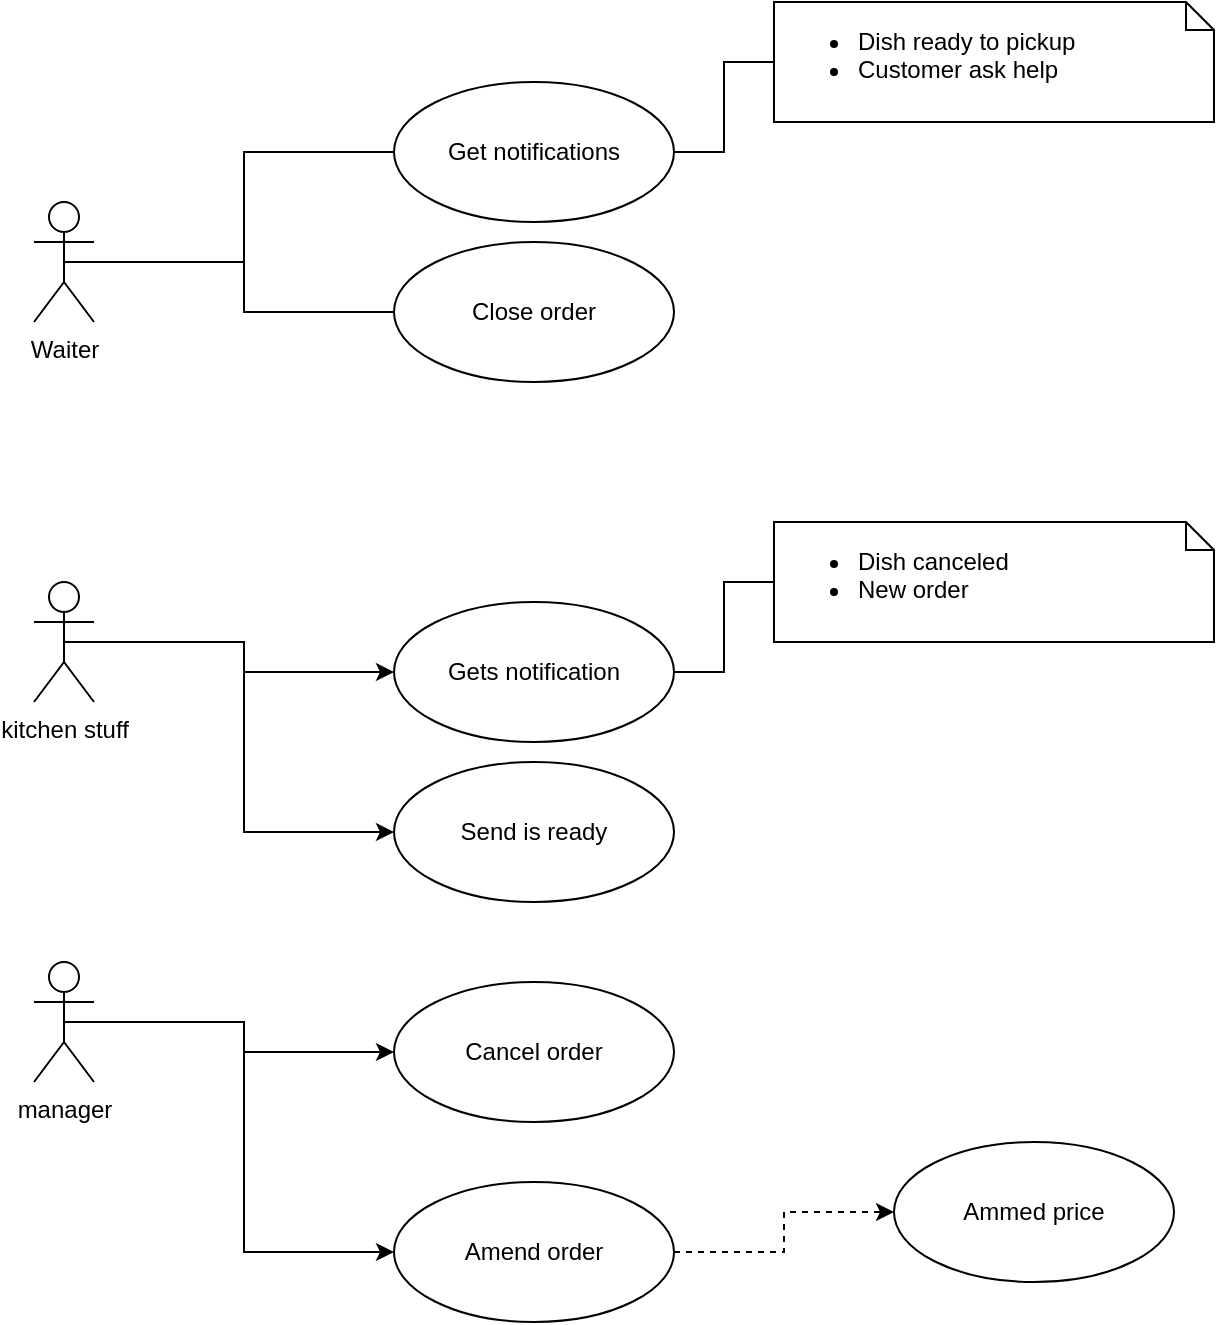 <mxfile version="12.4.3" type="github" pages="1">
  <diagram id="bZbynFmD3UcyFKQ3zI5N" name="Page-1">
    <mxGraphModel dx="1352" dy="808" grid="1" gridSize="10" guides="1" tooltips="1" connect="1" arrows="1" fold="1" page="1" pageScale="1" pageWidth="850" pageHeight="1100" math="0" shadow="0">
      <root>
        <mxCell id="0"/>
        <mxCell id="1" parent="0"/>
        <mxCell id="xdZPvJ2G_5iqDwgyzx6w-9" style="edgeStyle=orthogonalEdgeStyle;rounded=0;orthogonalLoop=1;jettySize=auto;html=1;exitX=0.5;exitY=0.5;exitDx=0;exitDy=0;exitPerimeter=0;entryX=0;entryY=0.5;entryDx=0;entryDy=0;endArrow=none;endFill=0;" edge="1" parent="1" source="xdZPvJ2G_5iqDwgyzx6w-1" target="xdZPvJ2G_5iqDwgyzx6w-4">
          <mxGeometry relative="1" as="geometry"/>
        </mxCell>
        <mxCell id="xdZPvJ2G_5iqDwgyzx6w-10" style="edgeStyle=orthogonalEdgeStyle;rounded=0;orthogonalLoop=1;jettySize=auto;html=1;exitX=0.5;exitY=0.5;exitDx=0;exitDy=0;exitPerimeter=0;endArrow=none;endFill=0;" edge="1" parent="1" source="xdZPvJ2G_5iqDwgyzx6w-1" target="xdZPvJ2G_5iqDwgyzx6w-5">
          <mxGeometry relative="1" as="geometry"/>
        </mxCell>
        <mxCell id="xdZPvJ2G_5iqDwgyzx6w-1" value="Waiter" style="shape=umlActor;verticalLabelPosition=bottom;labelBackgroundColor=#ffffff;verticalAlign=top;html=1;" vertex="1" parent="1">
          <mxGeometry x="130" y="110" width="30" height="60" as="geometry"/>
        </mxCell>
        <mxCell id="xdZPvJ2G_5iqDwgyzx6w-15" style="edgeStyle=orthogonalEdgeStyle;rounded=0;orthogonalLoop=1;jettySize=auto;html=1;exitX=0.5;exitY=0.5;exitDx=0;exitDy=0;exitPerimeter=0;endArrow=classic;endFill=1;" edge="1" parent="1" source="xdZPvJ2G_5iqDwgyzx6w-2" target="xdZPvJ2G_5iqDwgyzx6w-12">
          <mxGeometry relative="1" as="geometry"/>
        </mxCell>
        <mxCell id="xdZPvJ2G_5iqDwgyzx6w-17" style="edgeStyle=orthogonalEdgeStyle;rounded=0;orthogonalLoop=1;jettySize=auto;html=1;exitX=0.5;exitY=0.5;exitDx=0;exitDy=0;exitPerimeter=0;entryX=0;entryY=0.5;entryDx=0;entryDy=0;endArrow=classic;endFill=1;" edge="1" parent="1" source="xdZPvJ2G_5iqDwgyzx6w-2" target="xdZPvJ2G_5iqDwgyzx6w-16">
          <mxGeometry relative="1" as="geometry"/>
        </mxCell>
        <mxCell id="xdZPvJ2G_5iqDwgyzx6w-2" value="kitchen stuff" style="shape=umlActor;verticalLabelPosition=bottom;labelBackgroundColor=#ffffff;verticalAlign=top;html=1;" vertex="1" parent="1">
          <mxGeometry x="130" y="300" width="30" height="60" as="geometry"/>
        </mxCell>
        <mxCell id="xdZPvJ2G_5iqDwgyzx6w-19" style="edgeStyle=orthogonalEdgeStyle;rounded=0;orthogonalLoop=1;jettySize=auto;html=1;exitX=0.5;exitY=0.5;exitDx=0;exitDy=0;exitPerimeter=0;entryX=0;entryY=0.5;entryDx=0;entryDy=0;endArrow=classic;endFill=1;" edge="1" parent="1" source="xdZPvJ2G_5iqDwgyzx6w-3" target="xdZPvJ2G_5iqDwgyzx6w-18">
          <mxGeometry relative="1" as="geometry"/>
        </mxCell>
        <mxCell id="xdZPvJ2G_5iqDwgyzx6w-21" style="edgeStyle=orthogonalEdgeStyle;rounded=0;orthogonalLoop=1;jettySize=auto;html=1;exitX=0.5;exitY=0.5;exitDx=0;exitDy=0;exitPerimeter=0;entryX=0;entryY=0.5;entryDx=0;entryDy=0;endArrow=classic;endFill=1;" edge="1" parent="1" source="xdZPvJ2G_5iqDwgyzx6w-3" target="xdZPvJ2G_5iqDwgyzx6w-20">
          <mxGeometry relative="1" as="geometry"/>
        </mxCell>
        <mxCell id="xdZPvJ2G_5iqDwgyzx6w-3" value="manager" style="shape=umlActor;verticalLabelPosition=bottom;labelBackgroundColor=#ffffff;verticalAlign=top;html=1;" vertex="1" parent="1">
          <mxGeometry x="130" y="490" width="30" height="60" as="geometry"/>
        </mxCell>
        <mxCell id="xdZPvJ2G_5iqDwgyzx6w-8" style="edgeStyle=orthogonalEdgeStyle;rounded=0;orthogonalLoop=1;jettySize=auto;html=1;exitX=1;exitY=0.5;exitDx=0;exitDy=0;endArrow=none;endFill=0;" edge="1" parent="1" source="xdZPvJ2G_5iqDwgyzx6w-4" target="xdZPvJ2G_5iqDwgyzx6w-7">
          <mxGeometry relative="1" as="geometry"/>
        </mxCell>
        <mxCell id="xdZPvJ2G_5iqDwgyzx6w-4" value="Get notifications " style="ellipse;whiteSpace=wrap;html=1;" vertex="1" parent="1">
          <mxGeometry x="310" y="50" width="140" height="70" as="geometry"/>
        </mxCell>
        <mxCell id="xdZPvJ2G_5iqDwgyzx6w-5" value="Close order" style="ellipse;whiteSpace=wrap;html=1;" vertex="1" parent="1">
          <mxGeometry x="310" y="130" width="140" height="70" as="geometry"/>
        </mxCell>
        <mxCell id="xdZPvJ2G_5iqDwgyzx6w-7" value="&lt;ul&gt;&lt;li&gt;Dish ready to pickup&lt;/li&gt;&lt;li&gt;Customer ask help&lt;br&gt;&lt;/li&gt;&lt;/ul&gt;" style="shape=note;whiteSpace=wrap;html=1;size=14;verticalAlign=top;align=left;spacingTop=-6;" vertex="1" parent="1">
          <mxGeometry x="500" y="10" width="220" height="60" as="geometry"/>
        </mxCell>
        <mxCell id="xdZPvJ2G_5iqDwgyzx6w-14" style="edgeStyle=orthogonalEdgeStyle;rounded=0;orthogonalLoop=1;jettySize=auto;html=1;exitX=1;exitY=0.5;exitDx=0;exitDy=0;endArrow=none;endFill=0;" edge="1" parent="1" source="xdZPvJ2G_5iqDwgyzx6w-12" target="xdZPvJ2G_5iqDwgyzx6w-13">
          <mxGeometry relative="1" as="geometry"/>
        </mxCell>
        <mxCell id="xdZPvJ2G_5iqDwgyzx6w-12" value="Gets notification" style="ellipse;whiteSpace=wrap;html=1;" vertex="1" parent="1">
          <mxGeometry x="310" y="310" width="140" height="70" as="geometry"/>
        </mxCell>
        <mxCell id="xdZPvJ2G_5iqDwgyzx6w-13" value="&lt;ul&gt;&lt;li&gt;Dish canceled&lt;/li&gt;&lt;li&gt;New order&lt;br&gt;&lt;/li&gt;&lt;/ul&gt;" style="shape=note;whiteSpace=wrap;html=1;size=14;verticalAlign=top;align=left;spacingTop=-6;" vertex="1" parent="1">
          <mxGeometry x="500" y="270" width="220" height="60" as="geometry"/>
        </mxCell>
        <mxCell id="xdZPvJ2G_5iqDwgyzx6w-16" value="Send is ready" style="ellipse;whiteSpace=wrap;html=1;" vertex="1" parent="1">
          <mxGeometry x="310" y="390" width="140" height="70" as="geometry"/>
        </mxCell>
        <mxCell id="xdZPvJ2G_5iqDwgyzx6w-18" value="Cancel order" style="ellipse;whiteSpace=wrap;html=1;" vertex="1" parent="1">
          <mxGeometry x="310" y="500" width="140" height="70" as="geometry"/>
        </mxCell>
        <mxCell id="xdZPvJ2G_5iqDwgyzx6w-23" style="edgeStyle=orthogonalEdgeStyle;rounded=0;orthogonalLoop=1;jettySize=auto;html=1;exitX=1;exitY=0.5;exitDx=0;exitDy=0;entryX=0;entryY=0.5;entryDx=0;entryDy=0;endArrow=classic;endFill=1;startArrow=none;startFill=0;dashed=1;" edge="1" parent="1" source="xdZPvJ2G_5iqDwgyzx6w-20" target="xdZPvJ2G_5iqDwgyzx6w-22">
          <mxGeometry relative="1" as="geometry"/>
        </mxCell>
        <mxCell id="xdZPvJ2G_5iqDwgyzx6w-20" value="Amend order" style="ellipse;whiteSpace=wrap;html=1;" vertex="1" parent="1">
          <mxGeometry x="310" y="600" width="140" height="70" as="geometry"/>
        </mxCell>
        <mxCell id="xdZPvJ2G_5iqDwgyzx6w-22" value="Ammed price" style="ellipse;whiteSpace=wrap;html=1;" vertex="1" parent="1">
          <mxGeometry x="560" y="580" width="140" height="70" as="geometry"/>
        </mxCell>
      </root>
    </mxGraphModel>
  </diagram>
</mxfile>
